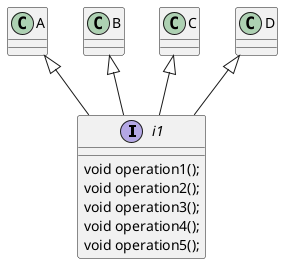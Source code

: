 @startuml
'https://plantuml.com/class-diagram
'https://plantuml.com/zh/class-diagram

interface i1{
void operation1();
void operation2();
void operation3();
void operation4();
void operation5();
}

class A{}

class B{}

class C{}

class D{}

D <|-- i1
C <|-- i1
B <|-- i1
A <|-- i1



'List <|-- AbstractList
'Collection <|-- AbstractCollection
'
'Collection <|- List
'AbstractCollection <|- AbstractList
'AbstractList <|-- ArrayList
'
'class ArrayList {
'Object[] elementData
'size()
'}


@enduml